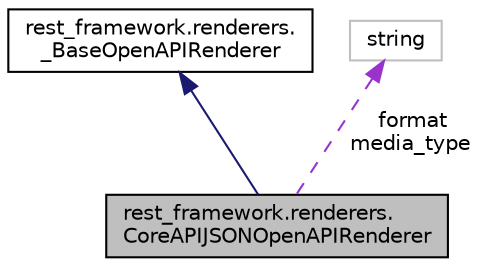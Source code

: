 digraph "rest_framework.renderers.CoreAPIJSONOpenAPIRenderer"
{
 // LATEX_PDF_SIZE
  edge [fontname="Helvetica",fontsize="10",labelfontname="Helvetica",labelfontsize="10"];
  node [fontname="Helvetica",fontsize="10",shape=record];
  Node1 [label="rest_framework.renderers.\lCoreAPIJSONOpenAPIRenderer",height=0.2,width=0.4,color="black", fillcolor="grey75", style="filled", fontcolor="black",tooltip=" "];
  Node2 -> Node1 [dir="back",color="midnightblue",fontsize="10",style="solid",fontname="Helvetica"];
  Node2 [label="rest_framework.renderers.\l_BaseOpenAPIRenderer",height=0.2,width=0.4,color="black", fillcolor="white", style="filled",URL="$classrest__framework_1_1renderers_1_1___base_open_a_p_i_renderer.html",tooltip=" "];
  Node3 -> Node1 [dir="back",color="darkorchid3",fontsize="10",style="dashed",label=" format\nmedia_type" ,fontname="Helvetica"];
  Node3 [label="string",height=0.2,width=0.4,color="grey75", fillcolor="white", style="filled",tooltip=" "];
}
